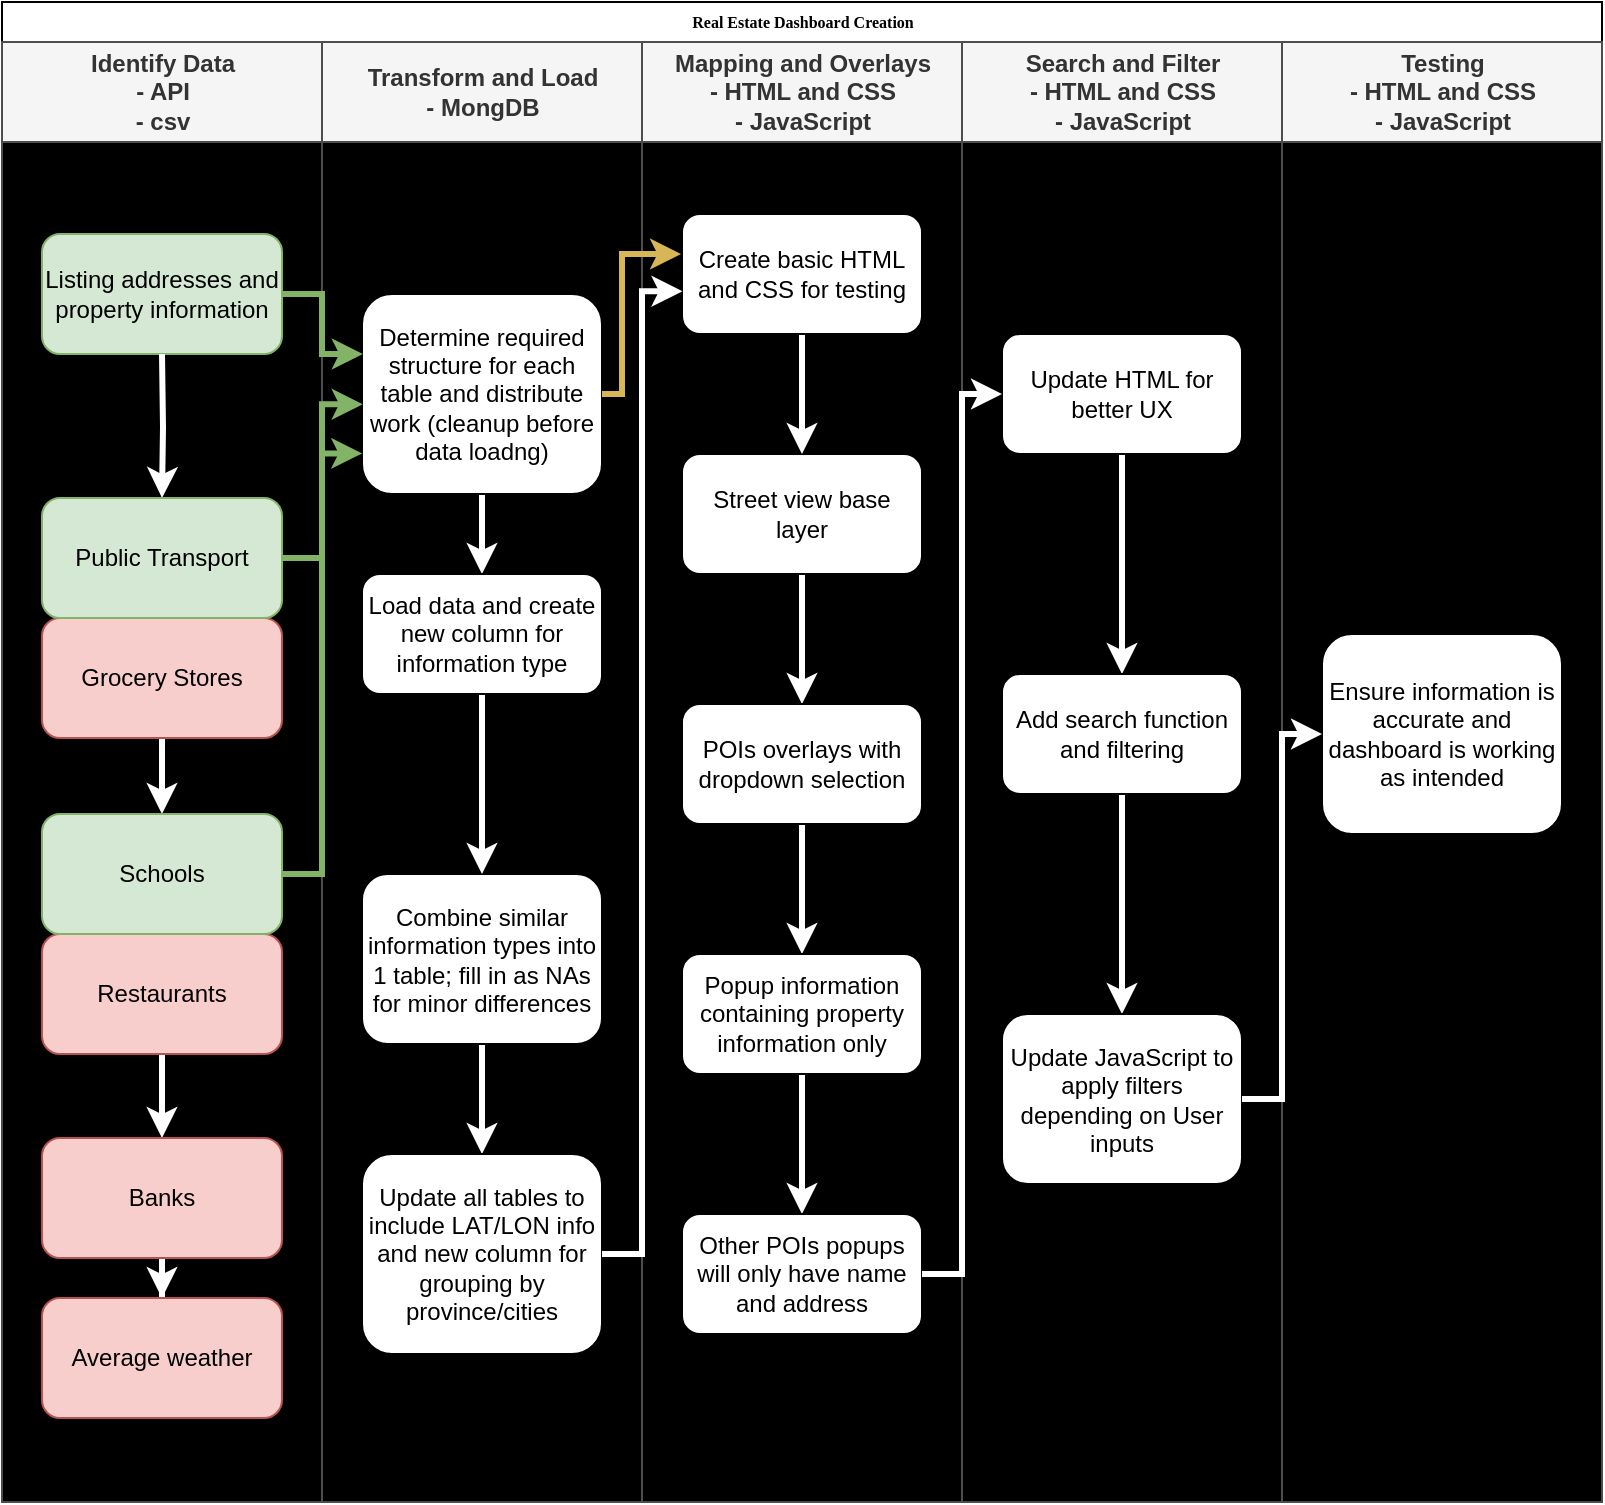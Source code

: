 <mxfile version="24.2.5" type="device">
  <diagram name="Page-1" id="74e2e168-ea6b-b213-b513-2b3c1d86103e">
    <mxGraphModel dx="1434" dy="738" grid="1" gridSize="10" guides="1" tooltips="1" connect="1" arrows="1" fold="1" page="1" pageScale="1" pageWidth="1100" pageHeight="850" background="none" math="0" shadow="0">
      <root>
        <mxCell id="0" />
        <mxCell id="1" parent="0" />
        <mxCell id="77e6c97f196da883-1" value="Real Estate Dashboard Creation" style="swimlane;html=1;childLayout=stackLayout;startSize=20;rounded=0;shadow=0;labelBackgroundColor=none;strokeWidth=1;fontFamily=Verdana;fontSize=8;align=center;" parent="1" vertex="1">
          <mxGeometry x="140" y="50" width="800" height="750" as="geometry" />
        </mxCell>
        <mxCell id="77e6c97f196da883-2" value="Identify Data&lt;div&gt;- API&lt;/div&gt;&lt;div&gt;- csv&lt;/div&gt;" style="swimlane;html=1;startSize=50;strokeColor=#4D4D4D;fillColor=#f5f5f5;fontColor=#333333;shadow=0;glass=0;swimlaneLine=1;swimlaneFillColor=#000000;" parent="77e6c97f196da883-1" vertex="1">
          <mxGeometry y="20" width="160" height="730" as="geometry" />
        </mxCell>
        <mxCell id="ErJcMaJluP-63S9oXfRx-1" value="Listing addresses and property information" style="rounded=1;whiteSpace=wrap;html=1;fillColor=#d5e8d4;strokeColor=#82b366;" parent="77e6c97f196da883-2" vertex="1">
          <mxGeometry x="20" y="96" width="120" height="60" as="geometry" />
        </mxCell>
        <mxCell id="ErJcMaJluP-63S9oXfRx-24" value="" style="edgeStyle=orthogonalEdgeStyle;rounded=0;orthogonalLoop=1;jettySize=auto;html=1;strokeColor=#FFFFFF;strokeWidth=3;" parent="77e6c97f196da883-2" source="ErJcMaJluP-63S9oXfRx-3" target="ErJcMaJluP-63S9oXfRx-2" edge="1">
          <mxGeometry relative="1" as="geometry" />
        </mxCell>
        <mxCell id="ErJcMaJluP-63S9oXfRx-3" value="Grocery Stores" style="rounded=1;whiteSpace=wrap;html=1;fillColor=#f8cecc;strokeColor=#b85450;" parent="77e6c97f196da883-2" vertex="1">
          <mxGeometry x="20" y="288" width="120" height="60" as="geometry" />
        </mxCell>
        <mxCell id="ErJcMaJluP-63S9oXfRx-25" value="" style="edgeStyle=orthogonalEdgeStyle;rounded=0;orthogonalLoop=1;jettySize=auto;html=1;strokeColor=#FFFFFF;strokeWidth=3;" parent="77e6c97f196da883-2" source="ErJcMaJluP-63S9oXfRx-4" target="ErJcMaJluP-63S9oXfRx-5" edge="1">
          <mxGeometry relative="1" as="geometry" />
        </mxCell>
        <mxCell id="ErJcMaJluP-63S9oXfRx-4" value="Restaurants" style="rounded=1;whiteSpace=wrap;html=1;fillColor=#f8cecc;strokeColor=#b85450;" parent="77e6c97f196da883-2" vertex="1">
          <mxGeometry x="20" y="446" width="120" height="60" as="geometry" />
        </mxCell>
        <mxCell id="ErJcMaJluP-63S9oXfRx-26" value="" style="edgeStyle=orthogonalEdgeStyle;rounded=0;orthogonalLoop=1;jettySize=auto;html=1;strokeColor=#FFFFFF;strokeWidth=3;" parent="77e6c97f196da883-2" source="ErJcMaJluP-63S9oXfRx-5" target="ErJcMaJluP-63S9oXfRx-8" edge="1">
          <mxGeometry relative="1" as="geometry" />
        </mxCell>
        <mxCell id="ErJcMaJluP-63S9oXfRx-5" value="Banks" style="rounded=1;whiteSpace=wrap;html=1;fillColor=#f8cecc;strokeColor=#b85450;" parent="77e6c97f196da883-2" vertex="1">
          <mxGeometry x="20" y="548" width="120" height="60" as="geometry" />
        </mxCell>
        <mxCell id="ErJcMaJluP-63S9oXfRx-23" value="" style="edgeStyle=orthogonalEdgeStyle;rounded=0;orthogonalLoop=1;jettySize=auto;html=1;strokeColor=#FFFFFF;strokeWidth=3;" parent="77e6c97f196da883-2" target="ErJcMaJluP-63S9oXfRx-7" edge="1">
          <mxGeometry relative="1" as="geometry">
            <mxPoint x="80" y="156" as="sourcePoint" />
          </mxGeometry>
        </mxCell>
        <mxCell id="ErJcMaJluP-63S9oXfRx-7" value="Public Transport" style="rounded=1;whiteSpace=wrap;html=1;fillColor=#d5e8d4;strokeColor=#82b366;" parent="77e6c97f196da883-2" vertex="1">
          <mxGeometry x="20" y="228" width="120" height="60" as="geometry" />
        </mxCell>
        <mxCell id="ErJcMaJluP-63S9oXfRx-8" value="Average weather" style="rounded=1;whiteSpace=wrap;html=1;fillColor=#f8cecc;strokeColor=#b85450;" parent="77e6c97f196da883-2" vertex="1">
          <mxGeometry x="20" y="628" width="120" height="60" as="geometry" />
        </mxCell>
        <mxCell id="ErJcMaJluP-63S9oXfRx-2" value="Schools" style="rounded=1;whiteSpace=wrap;html=1;fillColor=#d5e8d4;strokeColor=#82b366;" parent="77e6c97f196da883-2" vertex="1">
          <mxGeometry x="20" y="386" width="120" height="60" as="geometry" />
        </mxCell>
        <mxCell id="77e6c97f196da883-3" value="Transform and Load&lt;div&gt;- MongDB&lt;/div&gt;" style="swimlane;html=1;startSize=50;strokeColor=#4D4D4D;swimlaneFillColor=#000000;fillColor=#f5f5f5;fontColor=#333333;" parent="77e6c97f196da883-1" vertex="1">
          <mxGeometry x="160" y="20" width="160" height="730" as="geometry" />
        </mxCell>
        <mxCell id="ErJcMaJluP-63S9oXfRx-64" value="" style="edgeStyle=orthogonalEdgeStyle;rounded=0;orthogonalLoop=1;jettySize=auto;html=1;strokeColor=#FFFFFF;strokeWidth=3;entryX=0.5;entryY=0;entryDx=0;entryDy=0;" parent="77e6c97f196da883-3" source="ErJcMaJluP-63S9oXfRx-9" target="yPaGZtGksYXNtpAY-6iE-1" edge="1">
          <mxGeometry relative="1" as="geometry" />
        </mxCell>
        <mxCell id="ErJcMaJluP-63S9oXfRx-9" value="Determine required structure for each table and distribute work (cleanup before data loadng)" style="rounded=1;whiteSpace=wrap;html=1;" parent="77e6c97f196da883-3" vertex="1">
          <mxGeometry x="20" y="126" width="120" height="100" as="geometry" />
        </mxCell>
        <mxCell id="ErJcMaJluP-63S9oXfRx-65" value="" style="edgeStyle=orthogonalEdgeStyle;rounded=0;orthogonalLoop=1;jettySize=auto;html=1;strokeColor=#FFFFFF;strokeWidth=3;" parent="77e6c97f196da883-3" source="ErJcMaJluP-63S9oXfRx-11" target="ErJcMaJluP-63S9oXfRx-12" edge="1">
          <mxGeometry relative="1" as="geometry" />
        </mxCell>
        <mxCell id="ErJcMaJluP-63S9oXfRx-11" value="Combine similar information types into 1 table; fill in as NAs for minor differences" style="rounded=1;whiteSpace=wrap;html=1;" parent="77e6c97f196da883-3" vertex="1">
          <mxGeometry x="20" y="416" width="120" height="85" as="geometry" />
        </mxCell>
        <mxCell id="ErJcMaJluP-63S9oXfRx-12" value="Update all tables to include LAT/LON info and new column for grouping by province/cities" style="rounded=1;whiteSpace=wrap;html=1;" parent="77e6c97f196da883-3" vertex="1">
          <mxGeometry x="20" y="556" width="120" height="100" as="geometry" />
        </mxCell>
        <mxCell id="yPaGZtGksYXNtpAY-6iE-4" value="" style="edgeStyle=orthogonalEdgeStyle;rounded=0;orthogonalLoop=1;jettySize=auto;html=1;strokeColor=#FFFFFF;strokeWidth=3;" edge="1" parent="77e6c97f196da883-3" source="yPaGZtGksYXNtpAY-6iE-1" target="ErJcMaJluP-63S9oXfRx-11">
          <mxGeometry relative="1" as="geometry" />
        </mxCell>
        <mxCell id="yPaGZtGksYXNtpAY-6iE-1" value="Load data and create new column for information type" style="rounded=1;whiteSpace=wrap;html=1;" vertex="1" parent="77e6c97f196da883-3">
          <mxGeometry x="20" y="266" width="120" height="60" as="geometry" />
        </mxCell>
        <mxCell id="77e6c97f196da883-4" value="Mapping and Overlays&lt;div&gt;- HTML and CSS&lt;/div&gt;&lt;div&gt;-&amp;nbsp;&lt;span style=&quot;background-color: initial;&quot;&gt;JavaScript&lt;/span&gt;&lt;/div&gt;" style="swimlane;html=1;startSize=50;strokeColor=#4D4D4D;swimlaneFillColor=#000000;fillColor=#f5f5f5;fontColor=#333333;" parent="77e6c97f196da883-1" vertex="1">
          <mxGeometry x="320" y="20" width="160" height="730" as="geometry" />
        </mxCell>
        <mxCell id="ErJcMaJluP-63S9oXfRx-69" value="" style="edgeStyle=orthogonalEdgeStyle;rounded=0;orthogonalLoop=1;jettySize=auto;html=1;strokeColor=#FFFFFF;strokeWidth=3;" parent="77e6c97f196da883-4" source="ErJcMaJluP-63S9oXfRx-13" target="ErJcMaJluP-63S9oXfRx-14" edge="1">
          <mxGeometry relative="1" as="geometry" />
        </mxCell>
        <mxCell id="ErJcMaJluP-63S9oXfRx-13" value="Street view base layer" style="rounded=1;whiteSpace=wrap;html=1;" parent="77e6c97f196da883-4" vertex="1">
          <mxGeometry x="20" y="206" width="120" height="60" as="geometry" />
        </mxCell>
        <mxCell id="ErJcMaJluP-63S9oXfRx-70" value="" style="edgeStyle=orthogonalEdgeStyle;rounded=0;orthogonalLoop=1;jettySize=auto;html=1;strokeColor=#FFFFFF;strokeWidth=3;" parent="77e6c97f196da883-4" source="ErJcMaJluP-63S9oXfRx-14" target="ErJcMaJluP-63S9oXfRx-15" edge="1">
          <mxGeometry relative="1" as="geometry" />
        </mxCell>
        <mxCell id="ErJcMaJluP-63S9oXfRx-14" value="POIs overlays with dropdown selection" style="rounded=1;whiteSpace=wrap;html=1;" parent="77e6c97f196da883-4" vertex="1">
          <mxGeometry x="20" y="331" width="120" height="60" as="geometry" />
        </mxCell>
        <mxCell id="ErJcMaJluP-63S9oXfRx-71" value="" style="edgeStyle=orthogonalEdgeStyle;rounded=0;orthogonalLoop=1;jettySize=auto;html=1;strokeColor=#FFFFFF;strokeWidth=3;" parent="77e6c97f196da883-4" source="ErJcMaJluP-63S9oXfRx-15" target="ErJcMaJluP-63S9oXfRx-16" edge="1">
          <mxGeometry relative="1" as="geometry" />
        </mxCell>
        <mxCell id="ErJcMaJluP-63S9oXfRx-15" value="Popup information containing property information only" style="rounded=1;whiteSpace=wrap;html=1;" parent="77e6c97f196da883-4" vertex="1">
          <mxGeometry x="20" y="456" width="120" height="60" as="geometry" />
        </mxCell>
        <mxCell id="ErJcMaJluP-63S9oXfRx-16" value="Other POIs popups will only have name and address" style="rounded=1;whiteSpace=wrap;html=1;" parent="77e6c97f196da883-4" vertex="1">
          <mxGeometry x="20" y="586" width="120" height="60" as="geometry" />
        </mxCell>
        <mxCell id="ErJcMaJluP-63S9oXfRx-68" value="" style="edgeStyle=orthogonalEdgeStyle;rounded=0;orthogonalLoop=1;jettySize=auto;html=1;strokeColor=#FFFFFF;strokeWidth=3;" parent="77e6c97f196da883-4" source="ErJcMaJluP-63S9oXfRx-18" target="ErJcMaJluP-63S9oXfRx-13" edge="1">
          <mxGeometry relative="1" as="geometry" />
        </mxCell>
        <mxCell id="ErJcMaJluP-63S9oXfRx-18" value="Create basic HTML and CSS for testing" style="rounded=1;whiteSpace=wrap;html=1;" parent="77e6c97f196da883-4" vertex="1">
          <mxGeometry x="20" y="86" width="120" height="60" as="geometry" />
        </mxCell>
        <mxCell id="77e6c97f196da883-5" value="Search and Filter&lt;div&gt;&lt;div&gt;- HTML and CSS&lt;/div&gt;&lt;div&gt;-&amp;nbsp;&lt;span style=&quot;background-color: initial;&quot;&gt;JavaScript&lt;/span&gt;&lt;/div&gt;&lt;/div&gt;" style="swimlane;html=1;startSize=50;strokeColor=#4D4D4D;swimlaneFillColor=#000000;fillColor=#f5f5f5;fontColor=#333333;" parent="77e6c97f196da883-1" vertex="1">
          <mxGeometry x="480" y="20" width="160" height="730" as="geometry" />
        </mxCell>
        <mxCell id="ErJcMaJluP-63S9oXfRx-73" value="" style="edgeStyle=orthogonalEdgeStyle;rounded=0;orthogonalLoop=1;jettySize=auto;html=1;strokeColor=#FFFFFF;strokeWidth=3;" parent="77e6c97f196da883-5" source="ErJcMaJluP-63S9oXfRx-19" target="ErJcMaJluP-63S9oXfRx-20" edge="1">
          <mxGeometry relative="1" as="geometry" />
        </mxCell>
        <mxCell id="ErJcMaJluP-63S9oXfRx-19" value="Update HTML for better UX" style="rounded=1;whiteSpace=wrap;html=1;" parent="77e6c97f196da883-5" vertex="1">
          <mxGeometry x="20" y="146" width="120" height="60" as="geometry" />
        </mxCell>
        <mxCell id="ErJcMaJluP-63S9oXfRx-74" value="" style="edgeStyle=orthogonalEdgeStyle;rounded=0;orthogonalLoop=1;jettySize=auto;html=1;strokeColor=#FFFFFF;strokeWidth=3;" parent="77e6c97f196da883-5" source="ErJcMaJluP-63S9oXfRx-20" target="ErJcMaJluP-63S9oXfRx-21" edge="1">
          <mxGeometry relative="1" as="geometry" />
        </mxCell>
        <mxCell id="ErJcMaJluP-63S9oXfRx-20" value="Add search function and filtering" style="rounded=1;whiteSpace=wrap;html=1;" parent="77e6c97f196da883-5" vertex="1">
          <mxGeometry x="20" y="316" width="120" height="60" as="geometry" />
        </mxCell>
        <mxCell id="ErJcMaJluP-63S9oXfRx-21" value="Update JavaScript to apply filters depending on User inputs" style="rounded=1;whiteSpace=wrap;html=1;" parent="77e6c97f196da883-5" vertex="1">
          <mxGeometry x="20" y="486" width="120" height="85" as="geometry" />
        </mxCell>
        <mxCell id="77e6c97f196da883-6" value="Testing&lt;div&gt;&lt;div&gt;- HTML and CSS&lt;/div&gt;&lt;div&gt;-&amp;nbsp;&lt;span style=&quot;background-color: initial;&quot;&gt;JavaScript&lt;/span&gt;&lt;/div&gt;&lt;/div&gt;" style="swimlane;html=1;startSize=50;strokeColor=#4D4D4D;swimlaneFillColor=#000000;fillColor=#f5f5f5;fontColor=#333333;" parent="77e6c97f196da883-1" vertex="1">
          <mxGeometry x="640" y="20" width="160" height="730" as="geometry" />
        </mxCell>
        <mxCell id="ErJcMaJluP-63S9oXfRx-22" value="Ensure information is accurate and dashboard is working as intended" style="rounded=1;whiteSpace=wrap;html=1;" parent="77e6c97f196da883-6" vertex="1">
          <mxGeometry x="20" y="296" width="120" height="100" as="geometry" />
        </mxCell>
        <mxCell id="ErJcMaJluP-63S9oXfRx-47" style="edgeStyle=orthogonalEdgeStyle;rounded=0;orthogonalLoop=1;jettySize=auto;html=1;exitX=1;exitY=0.5;exitDx=0;exitDy=0;fillColor=#d5e8d4;strokeColor=#82b366;strokeWidth=3;entryX=0.003;entryY=0.297;entryDx=0;entryDy=0;entryPerimeter=0;" parent="77e6c97f196da883-1" source="ErJcMaJluP-63S9oXfRx-1" target="ErJcMaJluP-63S9oXfRx-9" edge="1">
          <mxGeometry relative="1" as="geometry">
            <Array as="points">
              <mxPoint x="160" y="146" />
              <mxPoint x="160" y="176" />
              <mxPoint x="180" y="176" />
            </Array>
            <mxPoint x="180" y="166" as="targetPoint" />
          </mxGeometry>
        </mxCell>
        <mxCell id="ErJcMaJluP-63S9oXfRx-51" style="edgeStyle=orthogonalEdgeStyle;rounded=0;orthogonalLoop=1;jettySize=auto;html=1;exitX=1;exitY=0.5;exitDx=0;exitDy=0;entryX=0.003;entryY=0.551;entryDx=0;entryDy=0;fillColor=#d5e8d4;strokeColor=#82b366;strokeWidth=3;entryPerimeter=0;" parent="77e6c97f196da883-1" source="ErJcMaJluP-63S9oXfRx-7" target="ErJcMaJluP-63S9oXfRx-9" edge="1">
          <mxGeometry relative="1" as="geometry" />
        </mxCell>
        <mxCell id="ErJcMaJluP-63S9oXfRx-67" style="edgeStyle=orthogonalEdgeStyle;rounded=0;orthogonalLoop=1;jettySize=auto;html=1;exitX=1;exitY=0.5;exitDx=0;exitDy=0;entryX=0.002;entryY=0.644;entryDx=0;entryDy=0;strokeColor=#FFFFFF;strokeWidth=3;entryPerimeter=0;" parent="77e6c97f196da883-1" source="ErJcMaJluP-63S9oXfRx-12" target="ErJcMaJluP-63S9oXfRx-18" edge="1">
          <mxGeometry relative="1" as="geometry" />
        </mxCell>
        <mxCell id="ErJcMaJluP-63S9oXfRx-72" style="edgeStyle=orthogonalEdgeStyle;rounded=0;orthogonalLoop=1;jettySize=auto;html=1;exitX=1;exitY=0.5;exitDx=0;exitDy=0;entryX=0;entryY=0.5;entryDx=0;entryDy=0;strokeColor=#FFFFFF;strokeWidth=3;" parent="77e6c97f196da883-1" source="ErJcMaJluP-63S9oXfRx-16" target="ErJcMaJluP-63S9oXfRx-19" edge="1">
          <mxGeometry relative="1" as="geometry" />
        </mxCell>
        <mxCell id="ErJcMaJluP-63S9oXfRx-75" style="edgeStyle=orthogonalEdgeStyle;rounded=0;orthogonalLoop=1;jettySize=auto;html=1;exitX=1;exitY=0.5;exitDx=0;exitDy=0;entryX=0;entryY=0.5;entryDx=0;entryDy=0;strokeColor=#FFFFFF;strokeWidth=3;" parent="77e6c97f196da883-1" source="ErJcMaJluP-63S9oXfRx-21" target="ErJcMaJluP-63S9oXfRx-22" edge="1">
          <mxGeometry relative="1" as="geometry" />
        </mxCell>
        <mxCell id="ErJcMaJluP-63S9oXfRx-78" style="edgeStyle=orthogonalEdgeStyle;rounded=0;orthogonalLoop=1;jettySize=auto;html=1;exitX=1;exitY=0.5;exitDx=0;exitDy=0;entryX=0.001;entryY=0.797;entryDx=0;entryDy=0;fillColor=#d5e8d4;strokeColor=#82b366;strokeWidth=3;entryPerimeter=0;" parent="77e6c97f196da883-1" source="ErJcMaJluP-63S9oXfRx-2" target="ErJcMaJluP-63S9oXfRx-9" edge="1">
          <mxGeometry relative="1" as="geometry" />
        </mxCell>
        <mxCell id="yPaGZtGksYXNtpAY-6iE-5" value="" style="edgeStyle=orthogonalEdgeStyle;rounded=0;orthogonalLoop=1;jettySize=auto;html=1;fillColor=#fff2cc;strokeColor=#d6b656;strokeWidth=3;entryX=-0.004;entryY=0.321;entryDx=0;entryDy=0;entryPerimeter=0;" edge="1" parent="77e6c97f196da883-1" source="ErJcMaJluP-63S9oXfRx-9" target="ErJcMaJluP-63S9oXfRx-18">
          <mxGeometry relative="1" as="geometry">
            <Array as="points">
              <mxPoint x="310" y="196" />
              <mxPoint x="310" y="126" />
              <mxPoint x="339" y="126" />
            </Array>
          </mxGeometry>
        </mxCell>
      </root>
    </mxGraphModel>
  </diagram>
</mxfile>
